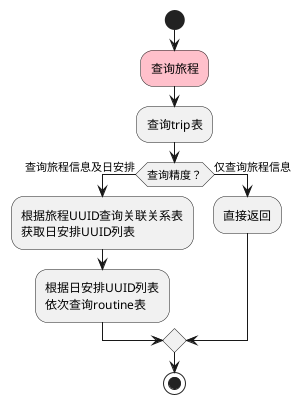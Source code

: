 @startuml
'https://plantuml.com/activity-diagram-beta

start
#pink:查询旅程;
:查询trip表;
if (查询精度？) then (查询旅程信息及日安排)
  :根据旅程UUID查询关联关系表
  获取日安排UUID列表;
  :根据日安排UUID列表
  依次查询routine表;

else (仅查询旅程信息)
  :直接返回;
endif
stop
@enduml
